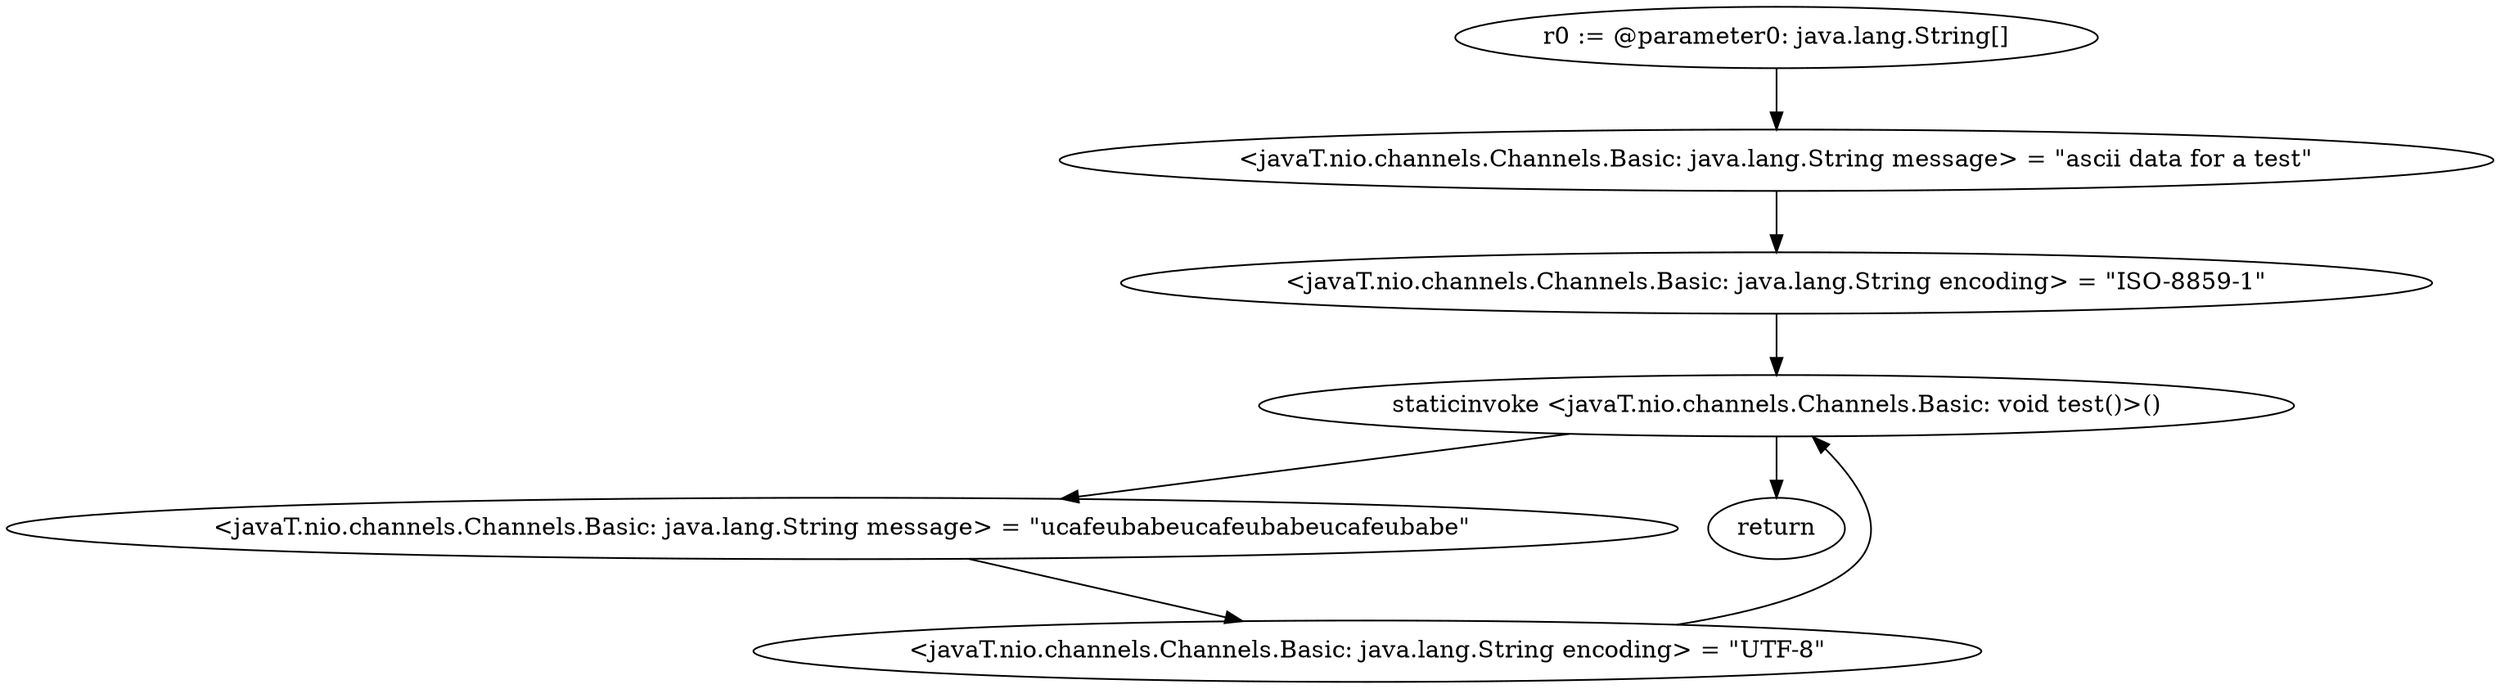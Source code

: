 digraph "unitGraph" {
    "r0 := @parameter0: java.lang.String[]"
    "<javaT.nio.channels.Channels.Basic: java.lang.String message> = \"ascii data for a test\""
    "<javaT.nio.channels.Channels.Basic: java.lang.String encoding> = \"ISO-8859-1\""
    "staticinvoke <javaT.nio.channels.Channels.Basic: void test()>()"
    "<javaT.nio.channels.Channels.Basic: java.lang.String message> = \"\ucafe\ubabe\ucafe\ubabe\ucafe\ubabe\""
    "<javaT.nio.channels.Channels.Basic: java.lang.String encoding> = \"UTF-8\""
    "return"
    "r0 := @parameter0: java.lang.String[]"->"<javaT.nio.channels.Channels.Basic: java.lang.String message> = \"ascii data for a test\"";
    "<javaT.nio.channels.Channels.Basic: java.lang.String message> = \"ascii data for a test\""->"<javaT.nio.channels.Channels.Basic: java.lang.String encoding> = \"ISO-8859-1\"";
    "<javaT.nio.channels.Channels.Basic: java.lang.String encoding> = \"ISO-8859-1\""->"staticinvoke <javaT.nio.channels.Channels.Basic: void test()>()";
    "staticinvoke <javaT.nio.channels.Channels.Basic: void test()>()"->"<javaT.nio.channels.Channels.Basic: java.lang.String message> = \"\ucafe\ubabe\ucafe\ubabe\ucafe\ubabe\"";
    "<javaT.nio.channels.Channels.Basic: java.lang.String message> = \"\ucafe\ubabe\ucafe\ubabe\ucafe\ubabe\""->"<javaT.nio.channels.Channels.Basic: java.lang.String encoding> = \"UTF-8\"";
    "<javaT.nio.channels.Channels.Basic: java.lang.String encoding> = \"UTF-8\""->"staticinvoke <javaT.nio.channels.Channels.Basic: void test()>()";
    "staticinvoke <javaT.nio.channels.Channels.Basic: void test()>()"->"return";
}

